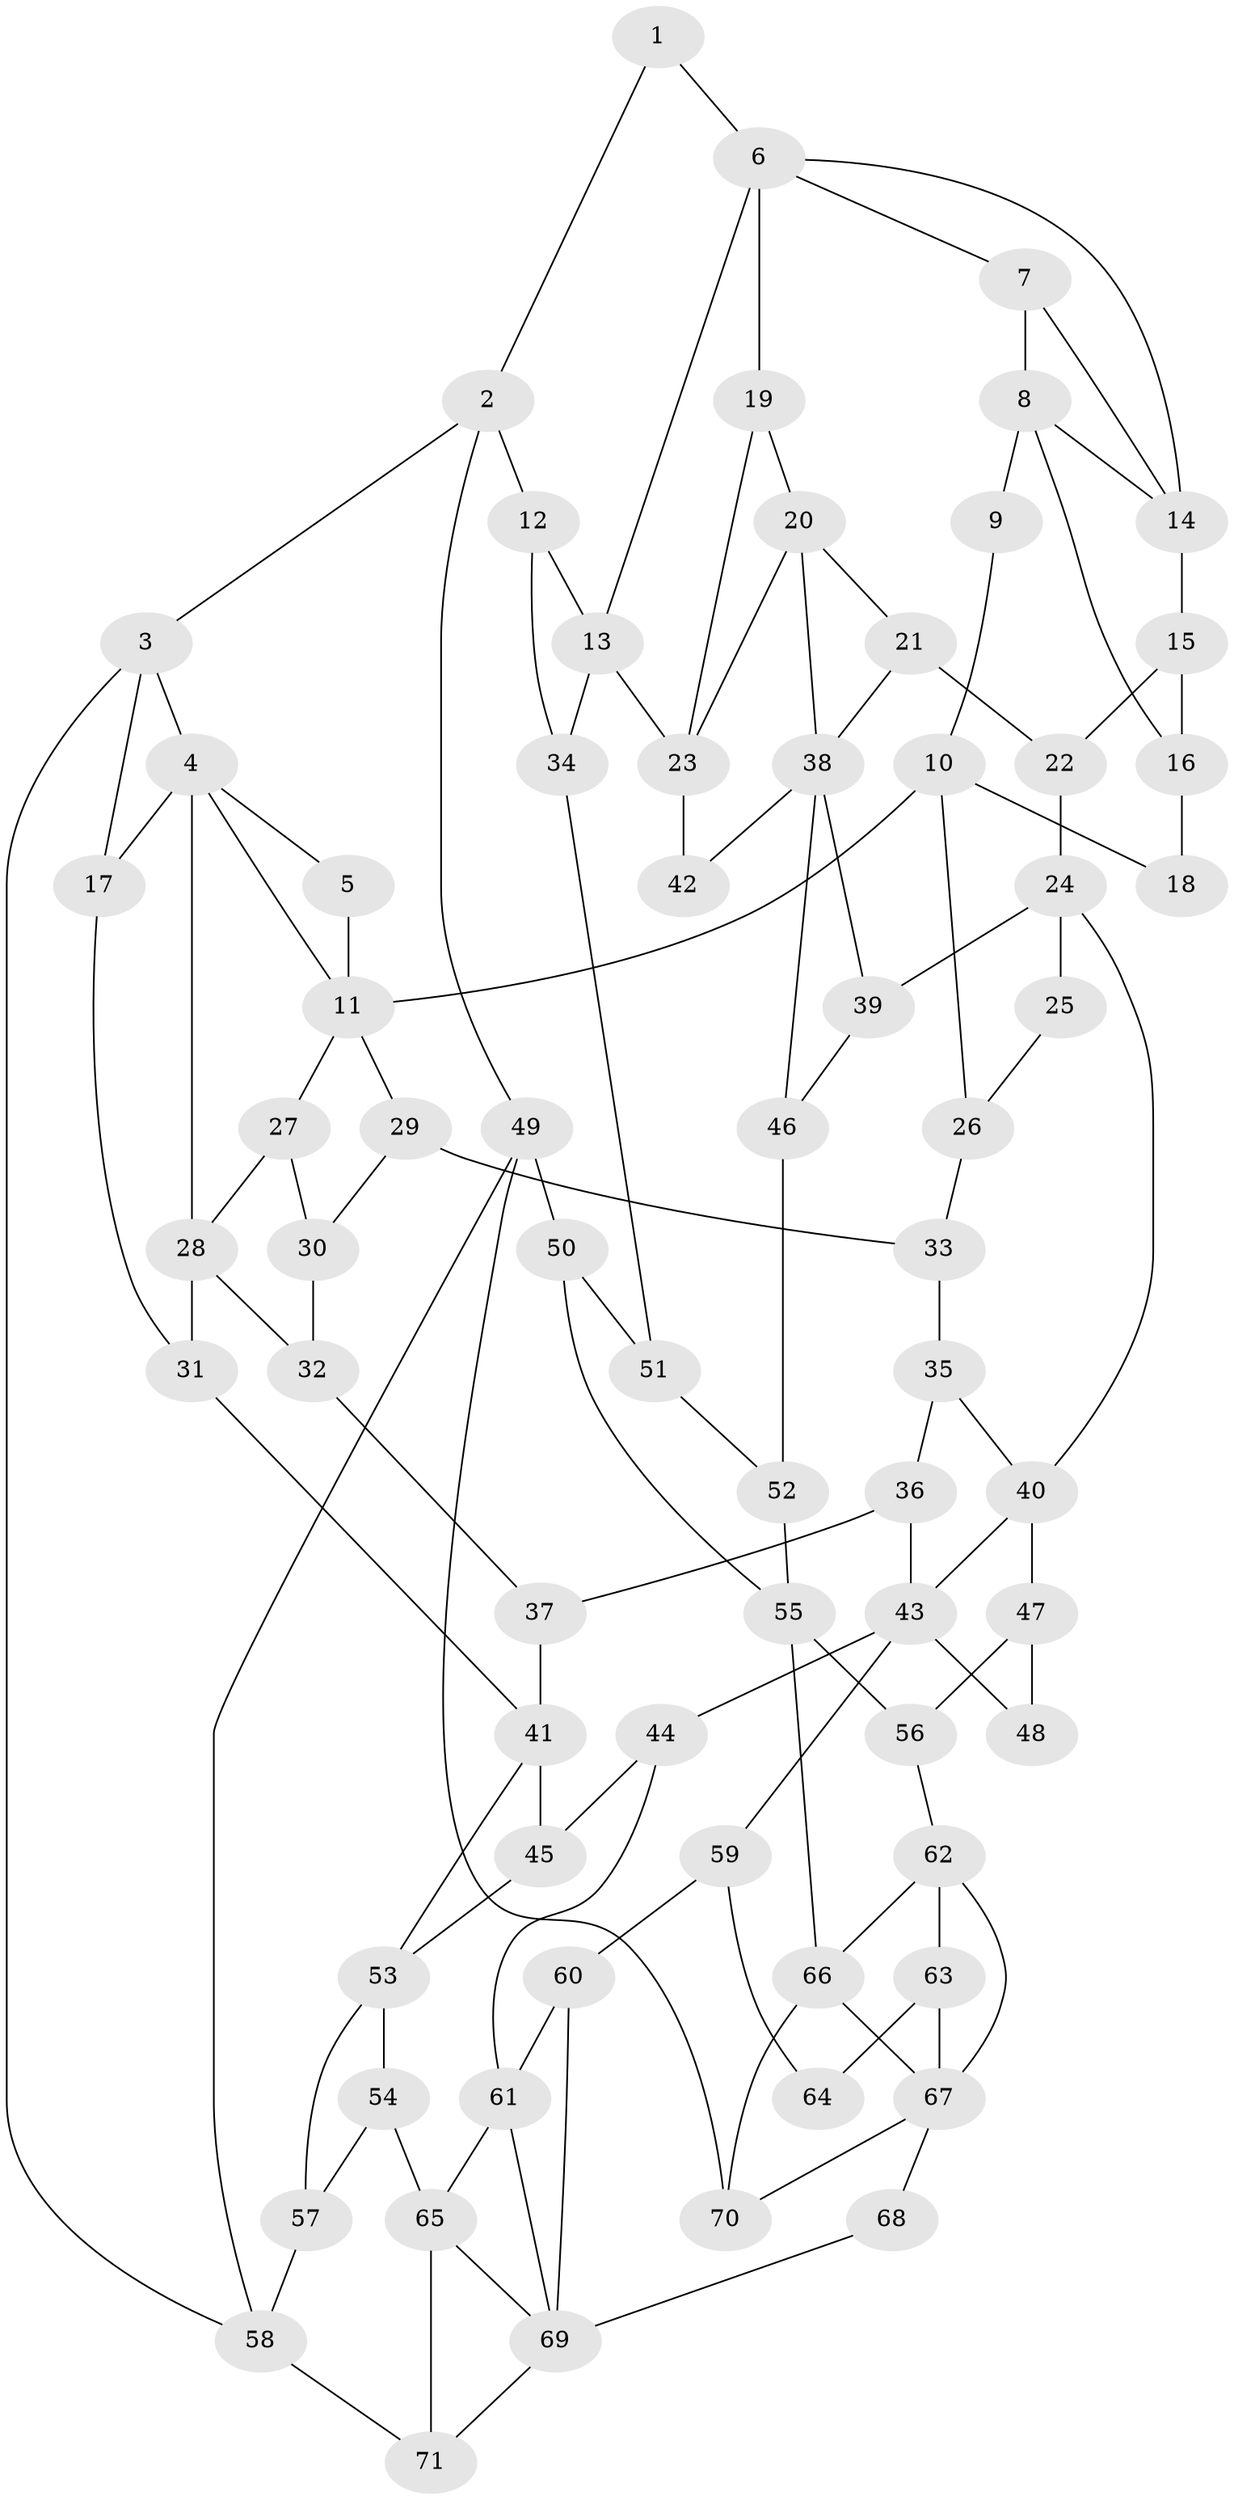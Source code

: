 // original degree distribution, {3: 0.02112676056338028, 5: 0.5140845070422535, 6: 0.2323943661971831, 4: 0.2323943661971831}
// Generated by graph-tools (version 1.1) at 2025/38/03/09/25 02:38:47]
// undirected, 71 vertices, 119 edges
graph export_dot {
graph [start="1"]
  node [color=gray90,style=filled];
  1;
  2;
  3;
  4;
  5;
  6;
  7;
  8;
  9;
  10;
  11;
  12;
  13;
  14;
  15;
  16;
  17;
  18;
  19;
  20;
  21;
  22;
  23;
  24;
  25;
  26;
  27;
  28;
  29;
  30;
  31;
  32;
  33;
  34;
  35;
  36;
  37;
  38;
  39;
  40;
  41;
  42;
  43;
  44;
  45;
  46;
  47;
  48;
  49;
  50;
  51;
  52;
  53;
  54;
  55;
  56;
  57;
  58;
  59;
  60;
  61;
  62;
  63;
  64;
  65;
  66;
  67;
  68;
  69;
  70;
  71;
  1 -- 2 [weight=1.0];
  1 -- 6 [weight=1.0];
  2 -- 3 [weight=1.0];
  2 -- 12 [weight=1.0];
  2 -- 49 [weight=1.0];
  3 -- 4 [weight=1.0];
  3 -- 17 [weight=1.0];
  3 -- 58 [weight=1.0];
  4 -- 5 [weight=1.0];
  4 -- 11 [weight=1.0];
  4 -- 17 [weight=1.0];
  4 -- 28 [weight=1.0];
  5 -- 11 [weight=1.0];
  6 -- 7 [weight=1.0];
  6 -- 13 [weight=1.0];
  6 -- 14 [weight=1.0];
  6 -- 19 [weight=1.0];
  7 -- 8 [weight=1.0];
  7 -- 14 [weight=1.0];
  8 -- 9 [weight=2.0];
  8 -- 14 [weight=1.0];
  8 -- 16 [weight=2.0];
  9 -- 10 [weight=1.0];
  10 -- 11 [weight=2.0];
  10 -- 18 [weight=1.0];
  10 -- 26 [weight=1.0];
  11 -- 27 [weight=1.0];
  11 -- 29 [weight=1.0];
  12 -- 13 [weight=1.0];
  12 -- 34 [weight=1.0];
  13 -- 23 [weight=2.0];
  13 -- 34 [weight=1.0];
  14 -- 15 [weight=1.0];
  15 -- 16 [weight=2.0];
  15 -- 22 [weight=1.0];
  16 -- 18 [weight=2.0];
  17 -- 31 [weight=1.0];
  19 -- 20 [weight=1.0];
  19 -- 23 [weight=1.0];
  20 -- 21 [weight=1.0];
  20 -- 23 [weight=1.0];
  20 -- 38 [weight=1.0];
  21 -- 22 [weight=1.0];
  21 -- 38 [weight=2.0];
  22 -- 24 [weight=1.0];
  23 -- 42 [weight=2.0];
  24 -- 25 [weight=2.0];
  24 -- 39 [weight=1.0];
  24 -- 40 [weight=2.0];
  25 -- 26 [weight=1.0];
  26 -- 33 [weight=1.0];
  27 -- 28 [weight=1.0];
  27 -- 30 [weight=1.0];
  28 -- 31 [weight=2.0];
  28 -- 32 [weight=2.0];
  29 -- 30 [weight=1.0];
  29 -- 33 [weight=1.0];
  30 -- 32 [weight=1.0];
  31 -- 41 [weight=2.0];
  32 -- 37 [weight=1.0];
  33 -- 35 [weight=1.0];
  34 -- 51 [weight=1.0];
  35 -- 36 [weight=1.0];
  35 -- 40 [weight=1.0];
  36 -- 37 [weight=1.0];
  36 -- 43 [weight=1.0];
  37 -- 41 [weight=2.0];
  38 -- 39 [weight=1.0];
  38 -- 42 [weight=1.0];
  38 -- 46 [weight=1.0];
  39 -- 46 [weight=1.0];
  40 -- 43 [weight=1.0];
  40 -- 47 [weight=1.0];
  41 -- 45 [weight=1.0];
  41 -- 53 [weight=1.0];
  43 -- 44 [weight=1.0];
  43 -- 48 [weight=2.0];
  43 -- 59 [weight=1.0];
  44 -- 45 [weight=1.0];
  44 -- 61 [weight=1.0];
  45 -- 53 [weight=1.0];
  46 -- 52 [weight=1.0];
  47 -- 48 [weight=1.0];
  47 -- 56 [weight=1.0];
  49 -- 50 [weight=1.0];
  49 -- 58 [weight=1.0];
  49 -- 70 [weight=1.0];
  50 -- 51 [weight=1.0];
  50 -- 55 [weight=1.0];
  51 -- 52 [weight=1.0];
  52 -- 55 [weight=1.0];
  53 -- 54 [weight=3.0];
  53 -- 57 [weight=1.0];
  54 -- 57 [weight=1.0];
  54 -- 65 [weight=2.0];
  55 -- 56 [weight=1.0];
  55 -- 66 [weight=1.0];
  56 -- 62 [weight=1.0];
  57 -- 58 [weight=1.0];
  58 -- 71 [weight=1.0];
  59 -- 60 [weight=1.0];
  59 -- 64 [weight=1.0];
  60 -- 61 [weight=1.0];
  60 -- 69 [weight=1.0];
  61 -- 65 [weight=1.0];
  61 -- 69 [weight=1.0];
  62 -- 63 [weight=2.0];
  62 -- 66 [weight=1.0];
  62 -- 67 [weight=1.0];
  63 -- 64 [weight=2.0];
  63 -- 67 [weight=1.0];
  65 -- 69 [weight=1.0];
  65 -- 71 [weight=1.0];
  66 -- 67 [weight=1.0];
  66 -- 70 [weight=1.0];
  67 -- 68 [weight=2.0];
  67 -- 70 [weight=1.0];
  68 -- 69 [weight=2.0];
  69 -- 71 [weight=1.0];
}

